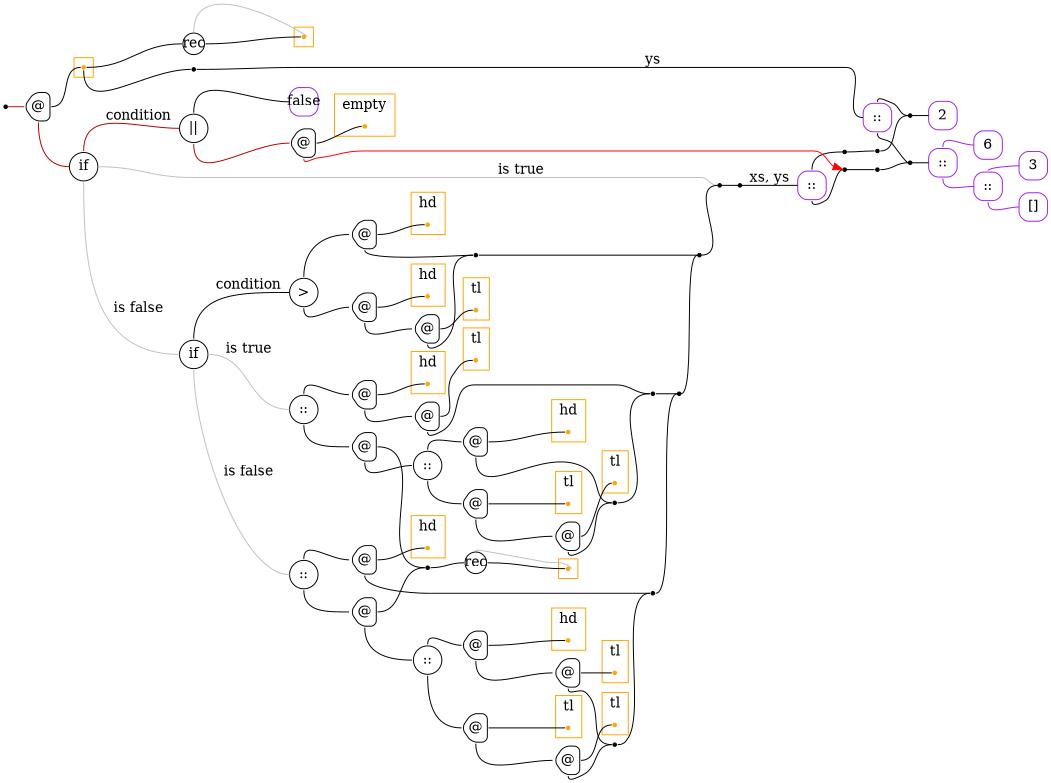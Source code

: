 digraph G {
  rankdir=LR;
  edge[arrowhead=none,arrowtail=none];
  node[fixedsize=true,shape=circle]
  size="9.201041666666667,5.219270833333334";
  labeldistance=0;
  nodesep=.175;
  ranksep=.175;

 nd1[shape=point];
 nd362[label="rec",tooltip="nd362-RecurGraph",style=rounded,width=.3,height=.3,color="#000000"];
   subgraph cluster_nd366 {
     graph[style=fill,color="orange"];
     ndcluster_nd366[tooltip="nd366",orientation=90,shape=point,color="orange"];
   };
   nd15[label="2",tooltip="nd15-ConstGraph",style=rounded,orientation=90,shape=square,width=.4,height=.4,color="purple"];
   nd21[label="6",tooltip="nd21-ConstGraph",style=rounded,orientation=90,shape=square,width=.4,height=.4,color="purple"];
   nd27[label="3",tooltip="nd27-ConstGraph",style=rounded,orientation=90,shape=square,width=.4,height=.4,color="purple"];
   nd32[label="[]",tooltip="nd32-ConstEmptyGraph",style=rounded,orientation=90,shape=square,width=.4,height=.4,color="purple"];
   nd540[label="::",tooltip="nd540-ConstListGraph",style=rounded,orientation=90,shape=square,width=.4,height=.4,color="purple"];
   nd546[label="::",tooltip="nd546-ConstListGraph",style=rounded,orientation=90,shape=square,width=.4,height=.4,color="purple"];
   nd552[label="::",tooltip="nd552-ConstListGraph",style=rounded,orientation=90,shape=square,width=.4,height=.4,color="purple"];
 nd556[label="rec",tooltip="nd556-RecurGraph",style=rounded,width=.3,height=.3,color="#000000"];
   subgraph cluster_nd560 {
     graph[style=fill,color="orange"];
     ndcluster_nd560[tooltip="nd560",orientation=90,shape=point,color="orange"];
   };
 nd53[label="@",tooltip="nd53-AppGraph",style=rounded,orientation=90,shape=house,width=.4,height=.4,color="#000000"];
 subgraph cluster_nd55 {
   graph[style=fill,color="orange"];
   ndcluster_nd55[tooltip="nd55",orientation=90,shape=point,color="orange"];
 };
 nd88[label=" ",tooltip="nd88-ContractGraph",style=rounded,orientation=90,shape=point];
   nd701[label="::",tooltip="nd701-ConstListGraph",style=rounded,orientation=90,shape=square,width=.4,height=.4,color="purple"];
 nd704[label=" ",tooltip="nd704-ContractGraph",style=rounded,orientation=90,shape=point];
 nd705[label=" ",tooltip="nd705-ContractGraph",style=rounded,orientation=90,shape=point];
 nd102[label="if",tooltip="nd102-IfGraph",style=rounded,width=.4,height=.4,color="#000000"];
 nd103[label="||",tooltip="nd103-BinOpGraph",style=rounded,width=.4,height=.4,color="#000000"];
 nd118[label="@",tooltip="nd118-AppGraph",style=rounded,orientation=90,shape=house,width=.4,height=.4,color="#000000"];
 subgraph cluster_nd120 {
   graph[style=fill,color="orange",label="empty"];
   ndcluster_nd120[tooltip="nd120",orientation=90,shape=point,color="orange"];
 };
 nd148[label="if",tooltip="nd148-IfGraph",style=rounded,width=.4,height=.4,color="#000000"];
 nd149[label=">",tooltip="nd149-BinOpGraph",style=rounded,width=.4,height=.4,color="#000000"];
 nd150[label="@",tooltip="nd150-AppGraph",style=rounded,orientation=90,shape=house,width=.4,height=.4,color="#000000"];
 subgraph cluster_nd152 {
   graph[style=fill,color="orange",label="hd"];
   ndcluster_nd152[tooltip="nd152",orientation=90,shape=point,color="orange"];
 };
 nd164[label="@",tooltip="nd164-AppGraph",style=rounded,orientation=90,shape=house,width=.4,height=.4,color="#000000"];
 subgraph cluster_nd166 {
   graph[style=fill,color="orange",label="hd"];
   ndcluster_nd166[tooltip="nd166",orientation=90,shape=point,color="orange"];
 };
 nd175[label="@",tooltip="nd175-AppGraph",style=rounded,orientation=90,shape=house,width=.4,height=.4,color="#000000"];
 subgraph cluster_nd177 {
   graph[style=fill,color="orange",label="tl"];
   ndcluster_nd177[tooltip="nd177",orientation=90,shape=point,color="orange"];
 };
 nd190[label=" ",tooltip="nd190-ContractGraph",style=rounded,orientation=90,shape=point];
 nd192[label="::",tooltip="nd192-BinOpGraph",style=rounded,width=.4,height=.4,color="#000000"];
 nd193[label="@",tooltip="nd193-AppGraph",style=rounded,orientation=90,shape=house,width=.4,height=.4,color="#000000"];
 subgraph cluster_nd195 {
   graph[style=fill,color="orange",label="hd"];
   ndcluster_nd195[tooltip="nd195",orientation=90,shape=point,color="orange"];
 };
 nd204[label="@",tooltip="nd204-AppGraph",style=rounded,orientation=90,shape=house,width=.4,height=.4,color="#000000"];
 subgraph cluster_nd206 {
   graph[style=fill,color="orange",label="tl"];
   ndcluster_nd206[tooltip="nd206",orientation=90,shape=point,color="orange"];
 };
 nd219[label="@",tooltip="nd219-AppGraph",style=rounded,orientation=90,shape=house,width=.4,height=.4,color="#000000"];
 nd223[label="::",tooltip="nd223-BinOpGraph",style=rounded,width=.4,height=.4,color="#000000"];
 nd224[label="@",tooltip="nd224-AppGraph",style=rounded,orientation=90,shape=house,width=.4,height=.4,color="#000000"];
 subgraph cluster_nd226 {
   graph[style=fill,color="orange",label="hd"];
   ndcluster_nd226[tooltip="nd226",orientation=90,shape=point,color="orange"];
 };
 nd238[label="@",tooltip="nd238-AppGraph",style=rounded,orientation=90,shape=house,width=.4,height=.4,color="#000000"];
 subgraph cluster_nd240 {
   graph[style=fill,color="orange",label="tl"];
   ndcluster_nd240[tooltip="nd240",orientation=90,shape=point,color="orange"];
 };
 nd249[label="@",tooltip="nd249-AppGraph",style=rounded,orientation=90,shape=house,width=.4,height=.4,color="#000000"];
 subgraph cluster_nd251 {
   graph[style=fill,color="orange",label="tl"];
   ndcluster_nd251[tooltip="nd251",orientation=90,shape=point,color="orange"];
 };
 nd264[label=" ",tooltip="nd264-ContractGraph",style=rounded,orientation=90,shape=point];
 nd267[label=" ",tooltip="nd267-ContractGraph",style=rounded,orientation=90,shape=point];
 nd269[label="::",tooltip="nd269-BinOpGraph",style=rounded,width=.4,height=.4,color="#000000"];
 nd270[label="@",tooltip="nd270-AppGraph",style=rounded,orientation=90,shape=house,width=.4,height=.4,color="#000000"];
 subgraph cluster_nd272 {
   graph[style=fill,color="orange",label="hd"];
   ndcluster_nd272[tooltip="nd272",orientation=90,shape=point,color="orange"];
 };
 nd284[label="@",tooltip="nd284-AppGraph",style=rounded,orientation=90,shape=house,width=.4,height=.4,color="#000000"];
 nd288[label="::",tooltip="nd288-BinOpGraph",style=rounded,width=.4,height=.4,color="#000000"];
 nd289[label="@",tooltip="nd289-AppGraph",style=rounded,orientation=90,shape=house,width=.4,height=.4,color="#000000"];
 subgraph cluster_nd291 {
   graph[style=fill,color="orange",label="hd"];
   ndcluster_nd291[tooltip="nd291",orientation=90,shape=point,color="orange"];
 };
 nd300[label="@",tooltip="nd300-AppGraph",style=rounded,orientation=90,shape=house,width=.4,height=.4,color="#000000"];
 subgraph cluster_nd302 {
   graph[style=fill,color="orange",label="tl"];
   ndcluster_nd302[tooltip="nd302",orientation=90,shape=point,color="orange"];
 };
 nd315[label="@",tooltip="nd315-AppGraph",style=rounded,orientation=90,shape=house,width=.4,height=.4,color="#000000"];
 subgraph cluster_nd317 {
   graph[style=fill,color="orange",label="tl"];
   ndcluster_nd317[tooltip="nd317",orientation=90,shape=point,color="orange"];
 };
 nd326[label="@",tooltip="nd326-AppGraph",style=rounded,orientation=90,shape=house,width=.4,height=.4,color="#000000"];
 subgraph cluster_nd328 {
   graph[style=fill,color="orange",label="tl"];
   ndcluster_nd328[tooltip="nd328",orientation=90,shape=point,color="orange"];
 };
 nd341[label=" ",tooltip="nd341-ContractGraph",style=rounded,orientation=90,shape=point];
 nd344[label=" ",tooltip="nd344-ContractGraph",style=rounded,orientation=90,shape=point];
 nd346[label=" ",tooltip="nd346-ContractGraph",style=rounded,orientation=90,shape=point];
 nd347[label=" ",tooltip="nd347-ContractGraph",style=rounded,orientation=90,shape=point];
 nd348[label=" ",tooltip="nd348-ContractGraph",style=rounded,orientation=90,shape=point];
 nd350[label=" ",tooltip="nd350-ContractGraph",style=rounded,orientation=90,shape=point];
 nd351[label=" ",tooltip="nd351-ContractGraph",style=rounded,orientation=90,shape=point];
 nd712[label=" ",tooltip="nd712-ContractGraph",style=rounded,orientation=90,shape=point];
 nd713[label=" ",tooltip="nd713-ContractGraph",style=rounded,orientation=90,shape=point];
   nd717[label="false",tooltip="nd717-ConstGraph",style=rounded,orientation=90,shape=square,width=.4,height=.4,color="purple"];
 nd724[label=" ",tooltip="nd724-ContractGraph",style=rounded,orientation=90,shape=point];
 nd725[label=" ",tooltip="nd725-ContractGraph",style=rounded,orientation=90,shape=point];

  nd540->nd27[tailport=n,headport=w,color=purple,arrowhead=none,arrowtail=none];
  nd540->nd32[tailport=s,headport=w,color=purple,arrowhead=none,arrowtail=none];
  nd546->nd21[tailport=n,headport=w,color=purple,arrowhead=none,arrowtail=none];
  nd546->nd540[tailport=s,headport=w,color=purple,arrowhead=none,arrowtail=none];
  nd552->nd704[tailport=n,headport=w];
  nd552->nd705[tailport=s,headport=w];
  ndcluster_nd55->nd362[tailport=e,headport=w,color=black,arrowhead=none,arrowtail=none];
  ndcluster_nd55->nd88[tailport=s,headport=w];
  nd53->ndcluster_nd55[tailport=e,headport=w];
  nd1->nd53[tailport=e,headport=w,color="#b70000",arrowhead=none,arrowtail=none];
  nd103->nd717[tailport=n,headport=w];
  nd118->nd725[tailport=s,headport=w,color=red,arrowhead=normal];
  nd118->ndcluster_nd120[tailport=e,headport=w];
  nd103->nd118[tailport=s,headport=w,color="#b70000",arrowhead=none,arrowtail=none];
  nd150->ndcluster_nd152[tailport=e,headport=w];
  nd175->ndcluster_nd177[tailport=e,headport=w];
  nd164->ndcluster_nd166[tailport=e,headport=w];
  nd164->nd175[tailport=s,headport=w];
  nd149->nd150[tailport=n,headport=w];
  nd149->nd164[tailport=s,headport=w];
  nd175->nd190[tailport=s,headport=w];
  nd150->nd190[tailport=s,headport=w];
  nd204->ndcluster_nd206[tailport=e,headport=w];
  nd193->ndcluster_nd195[tailport=e,headport=w];
  nd193->nd204[tailport=s,headport=w];
  nd224->ndcluster_nd226[tailport=e,headport=w];
  nd249->ndcluster_nd251[tailport=e,headport=w];
  nd238->ndcluster_nd240[tailport=e,headport=w];
  nd238->nd249[tailport=s,headport=w];
  nd223->nd224[tailport=n,headport=w];
  nd223->nd238[tailport=s,headport=w];
  nd249->nd264[tailport=s,headport=w];
  nd224->nd264[tailport=s,headport=w];
  nd219->nd346[tailport=e,headport=w];
  nd219->nd223[tailport=s,headport=w];
  nd192->nd193[tailport=n,headport=w];
  nd192->nd219[tailport=s,headport=w];
  nd264->nd267[tailport=e,headport=w];
  nd204->nd267[tailport=s,headport=w];
  nd270->ndcluster_nd272[tailport=e,headport=w];
  nd300->ndcluster_nd302[tailport=e,headport=w];
  nd289->ndcluster_nd291[tailport=e,headport=w];
  nd289->nd300[tailport=s,headport=w];
  nd326->ndcluster_nd328[tailport=e,headport=w];
  nd315->ndcluster_nd317[tailport=e,headport=w];
  nd315->nd326[tailport=s,headport=w];
  nd288->nd289[tailport=n,headport=w];
  nd288->nd315[tailport=s,headport=w];
  nd326->nd341[tailport=s,headport=w];
  nd300->nd341[tailport=s,headport=w];
  nd284->nd346[tailport=e,headport=w];
  nd284->nd288[tailport=s,headport=w];
  nd269->nd270[tailport=n,headport=w];
  nd269->nd284[tailport=s,headport=w];
  nd341->nd344[tailport=e,headport=w];
  nd270->nd344[tailport=s,headport=w];
  nd148->nd149[label="condition",tailport=n,headport=w];
  nd148->nd192[label="is true",tailport=e,headport=w,color=grey,arrowhead=none,arrowtail=none];
  nd148->nd269[label="is false",tailport=s,headport=w,color=grey,arrowhead=none,arrowtail=none];
  nd344->nd347[tailport=e,headport=w];
  nd267->nd347[tailport=e,headport=w];
  nd190->nd348[tailport=e,headport=w];
  nd347->nd348[tailport=e,headport=w];
  nd102->nd103[label="condition",tailport=n,headport=w,color="#b70000",arrowhead=none,arrowtail=none];
  nd102->nd148[label="is false",tailport=s,headport=w,color=grey,arrowhead=none,arrowtail=none];
  nd348->nd350[tailport=e,headport=w];
  nd102->nd350[label="is true",tailport=e,headport=w,color=grey,arrowhead=none,arrowtail=none];
  nd350->nd351[tailport=e,headport=w];
  nd53->nd102[tailport=s,headport=w,color="#b70000",arrowhead=none,arrowtail=none];
  nd351->nd701[label="xs, ys",tailport=e,headport=w];
  nd346->nd556[tailport=e,headport=w,color=black,arrowhead=none,arrowtail=none];
  nd88->nd552[label="ys",tailport=e,headport=w];
  nd362->ndcluster_nd366[dir=back,headport=e,tailport=n,color=grey,arrowhead=none,arrowtail=none];
  nd362->ndcluster_nd366[tailport=e,headport=w];
  nd704->nd15[tailport=e,headport=w];
  nd705->nd546[tailport=e,headport=w];
  nd556->ndcluster_nd560[dir=back,headport=e,tailport=n,color=grey,arrowhead=none,arrowtail=none];
  nd556->ndcluster_nd560[tailport=e,headport=w];
  nd701->nd724[tailport=n,headport=w];
  nd701->nd725[tailport=s,headport=w];
  nd712->nd704[tailport=e,headport=w];
  nd713->nd705[tailport=e,headport=w];
  nd724->nd712[tailport=e,headport=w];
  nd725->nd713[tailport=e,headport=w];
}
